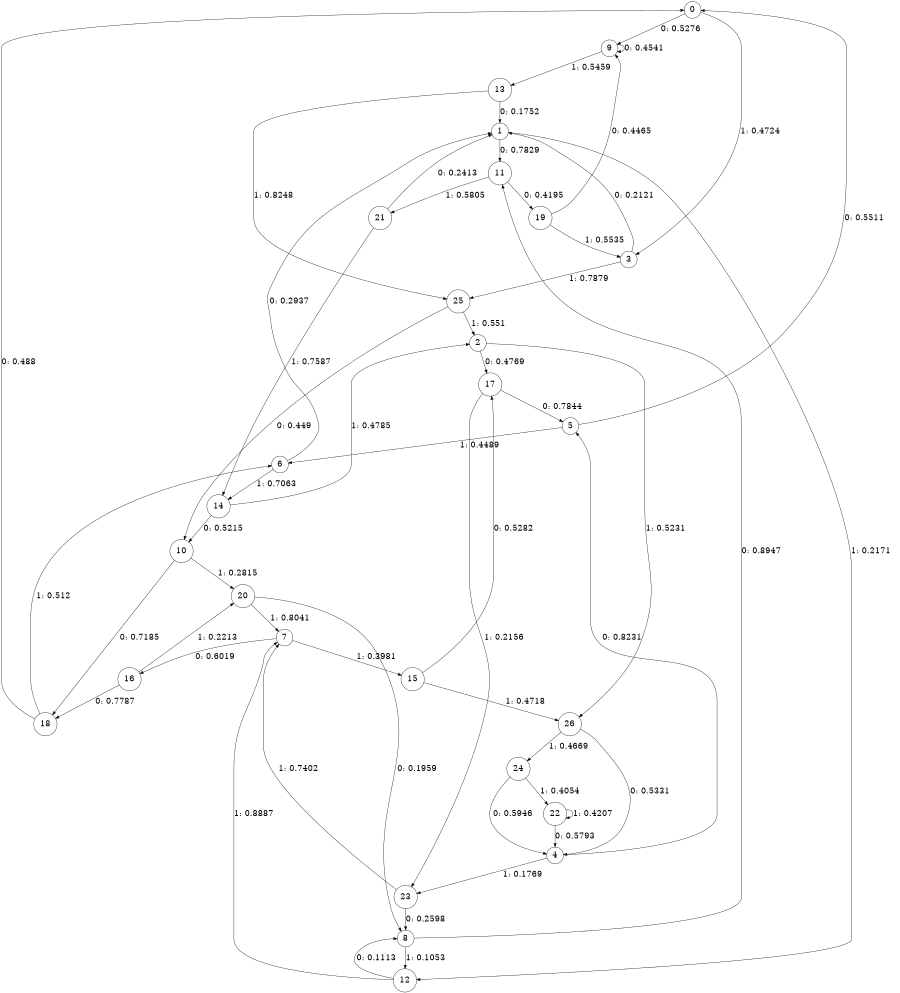 digraph "ch8randomL6" {
size = "6,8.5";
ratio = "fill";
node [shape = circle];
node [fontsize = 24];
edge [fontsize = 24];
0 -> 9 [label = "0: 0.5276   "];
0 -> 3 [label = "1: 0.4724   "];
1 -> 11 [label = "0: 0.7829   "];
1 -> 12 [label = "1: 0.2171   "];
2 -> 17 [label = "0: 0.4769   "];
2 -> 26 [label = "1: 0.5231   "];
3 -> 1 [label = "0: 0.2121   "];
3 -> 25 [label = "1: 0.7879   "];
4 -> 5 [label = "0: 0.8231   "];
4 -> 23 [label = "1: 0.1769   "];
5 -> 0 [label = "0: 0.5511   "];
5 -> 6 [label = "1: 0.4489   "];
6 -> 1 [label = "0: 0.2937   "];
6 -> 14 [label = "1: 0.7063   "];
7 -> 16 [label = "0: 0.6019   "];
7 -> 15 [label = "1: 0.3981   "];
8 -> 11 [label = "0: 0.8947   "];
8 -> 12 [label = "1: 0.1053   "];
9 -> 9 [label = "0: 0.4541   "];
9 -> 13 [label = "1: 0.5459   "];
10 -> 18 [label = "0: 0.7185   "];
10 -> 20 [label = "1: 0.2815   "];
11 -> 19 [label = "0: 0.4195   "];
11 -> 21 [label = "1: 0.5805   "];
12 -> 8 [label = "0: 0.1113   "];
12 -> 7 [label = "1: 0.8887   "];
13 -> 1 [label = "0: 0.1752   "];
13 -> 25 [label = "1: 0.8248   "];
14 -> 10 [label = "0: 0.5215   "];
14 -> 2 [label = "1: 0.4785   "];
15 -> 17 [label = "0: 0.5282   "];
15 -> 26 [label = "1: 0.4718   "];
16 -> 18 [label = "0: 0.7787   "];
16 -> 20 [label = "1: 0.2213   "];
17 -> 5 [label = "0: 0.7844   "];
17 -> 23 [label = "1: 0.2156   "];
18 -> 0 [label = "0: 0.488    "];
18 -> 6 [label = "1: 0.512    "];
19 -> 9 [label = "0: 0.4465   "];
19 -> 3 [label = "1: 0.5535   "];
20 -> 8 [label = "0: 0.1959   "];
20 -> 7 [label = "1: 0.8041   "];
21 -> 1 [label = "0: 0.2413   "];
21 -> 14 [label = "1: 0.7587   "];
22 -> 4 [label = "0: 0.5793   "];
22 -> 22 [label = "1: 0.4207   "];
23 -> 8 [label = "0: 0.2598   "];
23 -> 7 [label = "1: 0.7402   "];
24 -> 4 [label = "0: 0.5946   "];
24 -> 22 [label = "1: 0.4054   "];
25 -> 10 [label = "0: 0.449    "];
25 -> 2 [label = "1: 0.551    "];
26 -> 4 [label = "0: 0.5331   "];
26 -> 24 [label = "1: 0.4669   "];
}